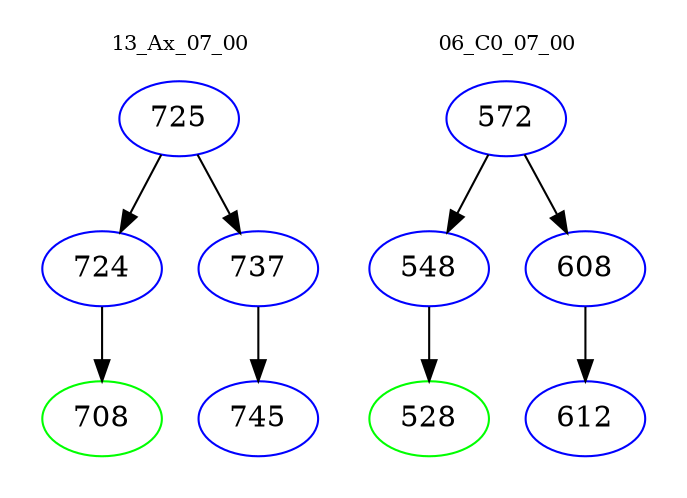 digraph{
subgraph cluster_0 {
color = white
label = "13_Ax_07_00";
fontsize=10;
T0_725 [label="725", color="blue"]
T0_725 -> T0_724 [color="black"]
T0_724 [label="724", color="blue"]
T0_724 -> T0_708 [color="black"]
T0_708 [label="708", color="green"]
T0_725 -> T0_737 [color="black"]
T0_737 [label="737", color="blue"]
T0_737 -> T0_745 [color="black"]
T0_745 [label="745", color="blue"]
}
subgraph cluster_1 {
color = white
label = "06_C0_07_00";
fontsize=10;
T1_572 [label="572", color="blue"]
T1_572 -> T1_548 [color="black"]
T1_548 [label="548", color="blue"]
T1_548 -> T1_528 [color="black"]
T1_528 [label="528", color="green"]
T1_572 -> T1_608 [color="black"]
T1_608 [label="608", color="blue"]
T1_608 -> T1_612 [color="black"]
T1_612 [label="612", color="blue"]
}
}
